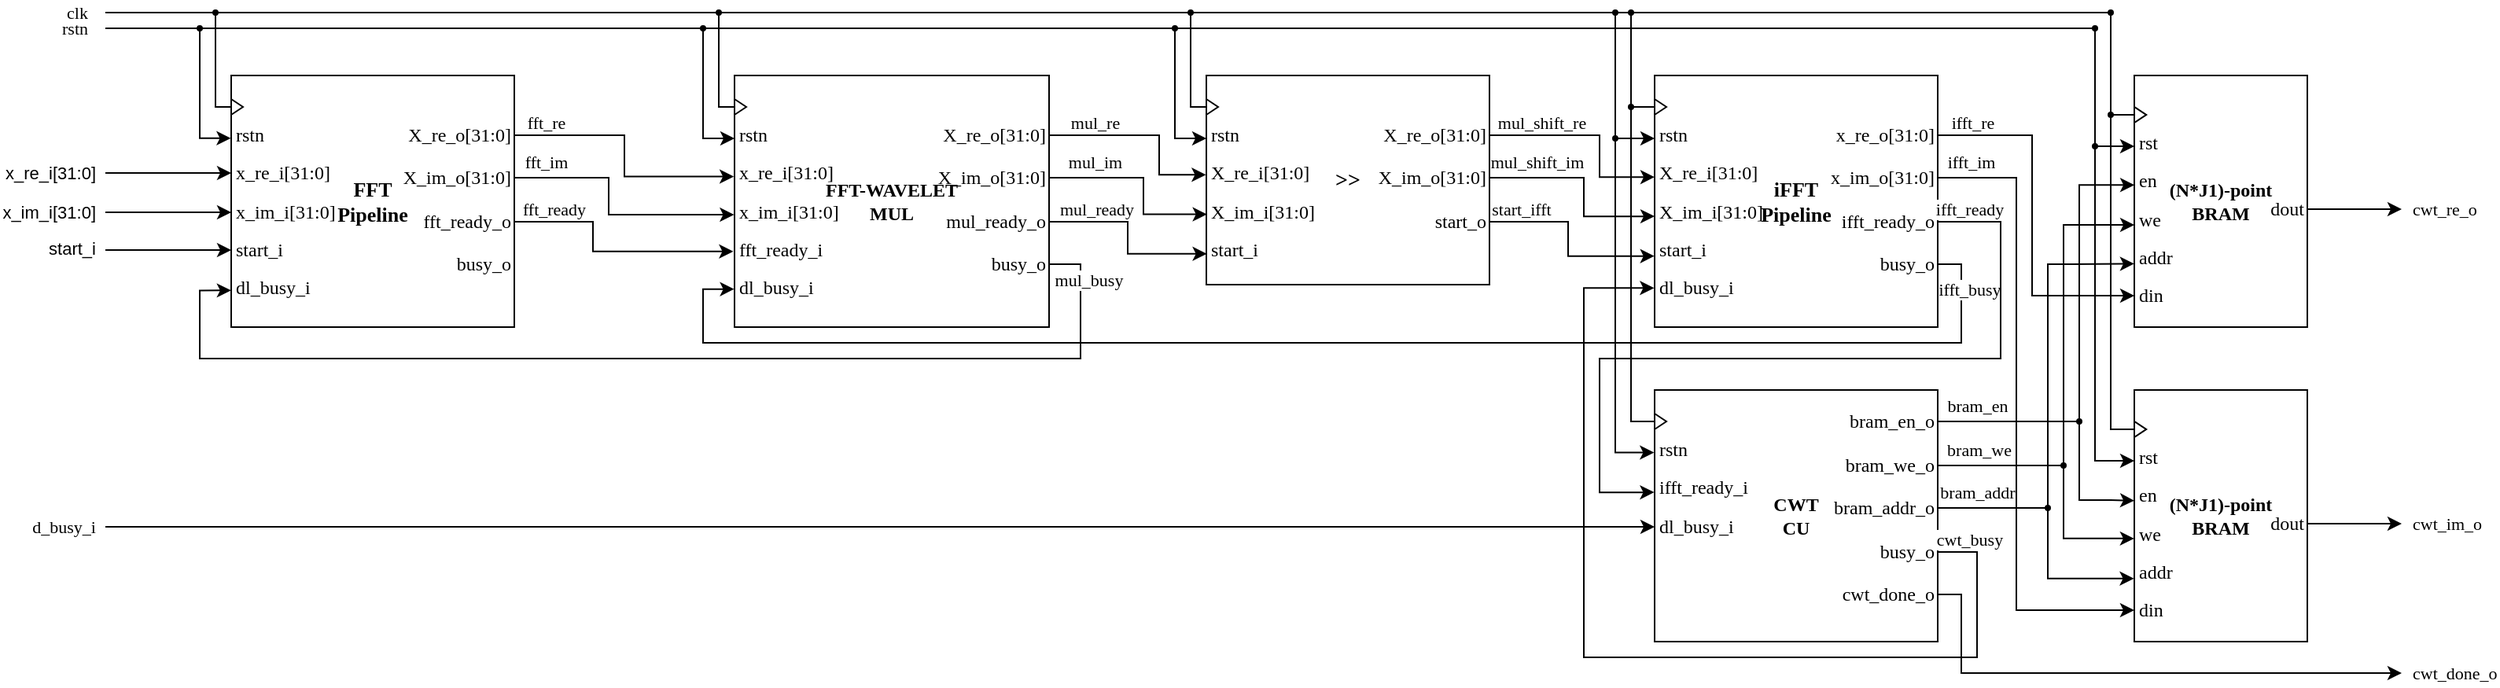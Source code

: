 <mxfile version="25.0.3">
  <diagram name="Page-1" id="Zor0CRvqTPRLobIag8Ww">
    <mxGraphModel dx="2284" dy="766" grid="1" gridSize="5" guides="1" tooltips="1" connect="1" arrows="1" fold="1" page="1" pageScale="1" pageWidth="850" pageHeight="1100" math="0" shadow="0">
      <root>
        <mxCell id="0" />
        <mxCell id="1" parent="0" />
        <mxCell id="oGKbib3P3BIxLK8cS7Yo-72" value="&lt;b&gt;(N*J1)-point&lt;br&gt;BRAM&lt;/b&gt;" style="rounded=0;whiteSpace=wrap;html=1;fontFamily=NewsGotT;verticalAlign=middle;" vertex="1" parent="1">
          <mxGeometry x="1330" y="80" width="110" height="160" as="geometry" />
        </mxCell>
        <mxCell id="oGKbib3P3BIxLK8cS7Yo-75" value="rst" style="text;html=1;align=left;verticalAlign=middle;resizable=0;points=[];autosize=1;strokeColor=none;fillColor=none;spacing=0;fontFamily=NewsGotT;spacingLeft=3;spacingRight=-10;spacingBottom=-2;spacingTop=-2;" vertex="1" parent="1">
          <mxGeometry x="1330" y="113" width="15" height="20" as="geometry" />
        </mxCell>
        <mxCell id="oGKbib3P3BIxLK8cS7Yo-1" value="&lt;font style=&quot;font-size: 13px;&quot;&gt;&lt;b&gt;FFT &lt;br&gt;Pipeline&lt;/b&gt;&lt;/font&gt;" style="rounded=0;whiteSpace=wrap;html=1;fontFamily=NewsGotT;" vertex="1" parent="1">
          <mxGeometry x="120" y="80" width="180" height="160" as="geometry" />
        </mxCell>
        <mxCell id="oGKbib3P3BIxLK8cS7Yo-2" value="rstn" style="text;html=1;align=left;verticalAlign=middle;resizable=0;points=[];autosize=1;strokeColor=none;fillColor=none;spacing=0;fontFamily=NewsGotT;spacingLeft=3;spacingRight=-10;spacingBottom=-2;spacingTop=-2;" vertex="1" parent="1">
          <mxGeometry x="120" y="108" width="30" height="20" as="geometry" />
        </mxCell>
        <mxCell id="oGKbib3P3BIxLK8cS7Yo-51" value="x_re_i[31:0]" style="edgeStyle=orthogonalEdgeStyle;rounded=0;orthogonalLoop=1;jettySize=auto;html=1;endArrow=none;endFill=0;startArrow=classic;startFill=1;align=right;" edge="1" parent="1" source="oGKbib3P3BIxLK8cS7Yo-3">
          <mxGeometry x="1" y="5" relative="1" as="geometry">
            <mxPoint x="40" y="142" as="targetPoint" />
            <mxPoint x="-5" y="-5" as="offset" />
          </mxGeometry>
        </mxCell>
        <mxCell id="oGKbib3P3BIxLK8cS7Yo-3" value="x_re_i[31:0]" style="text;html=1;align=left;verticalAlign=middle;resizable=0;points=[];autosize=1;strokeColor=none;fillColor=none;spacing=0;fontFamily=NewsGotT;spacingLeft=3;spacingRight=-10;spacingBottom=-2;spacingTop=-2;" vertex="1" parent="1">
          <mxGeometry x="120" y="132" width="60" height="20" as="geometry" />
        </mxCell>
        <mxCell id="oGKbib3P3BIxLK8cS7Yo-52" value="&lt;div align=&quot;right&quot;&gt;x_im_i[31:0]&lt;/div&gt;" style="edgeStyle=orthogonalEdgeStyle;rounded=0;orthogonalLoop=1;jettySize=auto;html=1;strokeColor=default;align=right;verticalAlign=middle;fontFamily=Helvetica;fontSize=11;fontColor=default;labelBackgroundColor=default;startArrow=classic;startFill=1;endArrow=none;endFill=0;" edge="1" parent="1" source="oGKbib3P3BIxLK8cS7Yo-4">
          <mxGeometry x="1" y="5" relative="1" as="geometry">
            <mxPoint x="40" y="167" as="targetPoint" />
            <mxPoint x="-5" y="-5" as="offset" />
          </mxGeometry>
        </mxCell>
        <mxCell id="oGKbib3P3BIxLK8cS7Yo-4" value="x_im_i[31:0]" style="text;html=1;align=left;verticalAlign=middle;resizable=0;points=[];autosize=1;strokeColor=none;fillColor=none;spacing=0;fontFamily=NewsGotT;spacingLeft=3;spacingRight=-10;spacingBottom=-2;spacingTop=-2;" vertex="1" parent="1">
          <mxGeometry x="120" y="157" width="60" height="20" as="geometry" />
        </mxCell>
        <mxCell id="oGKbib3P3BIxLK8cS7Yo-53" value="start_i" style="edgeStyle=orthogonalEdgeStyle;rounded=0;orthogonalLoop=1;jettySize=auto;html=1;strokeColor=default;align=right;verticalAlign=middle;fontFamily=Helvetica;fontSize=11;fontColor=default;labelBackgroundColor=default;startArrow=classic;startFill=1;endArrow=none;endFill=0;" edge="1" parent="1" source="oGKbib3P3BIxLK8cS7Yo-5">
          <mxGeometry x="1" y="-5" relative="1" as="geometry">
            <mxPoint x="40" y="191" as="targetPoint" />
            <mxPoint x="-5" y="4" as="offset" />
          </mxGeometry>
        </mxCell>
        <mxCell id="oGKbib3P3BIxLK8cS7Yo-5" value="start_i" style="text;html=1;align=left;verticalAlign=middle;resizable=0;points=[];autosize=1;strokeColor=none;fillColor=none;fontFamily=NewsGotT;fontSize=12;fontColor=default;spacing=0;spacingLeft=3;spacingRight=-10;spacingBottom=-2;spacingTop=-2;" vertex="1" parent="1">
          <mxGeometry x="120" y="181" width="40" height="20" as="geometry" />
        </mxCell>
        <mxCell id="oGKbib3P3BIxLK8cS7Yo-6" value="dl_busy_i" style="text;html=1;align=left;verticalAlign=middle;resizable=0;points=[];autosize=1;strokeColor=none;fillColor=none;fontFamily=NewsGotT;fontSize=12;fontColor=default;spacing=0;spacingLeft=3;spacingRight=-10;spacingBottom=-2;spacingTop=-2;" vertex="1" parent="1">
          <mxGeometry x="120" y="205" width="50" height="20" as="geometry" />
        </mxCell>
        <mxCell id="oGKbib3P3BIxLK8cS7Yo-7" value="" style="triangle;whiteSpace=wrap;html=1;fontFamily=NewsGotT;movable=1;resizable=1;rotatable=1;deletable=1;editable=1;locked=0;connectable=1;container=0;points=[[0,0.5,0,0,0]];" vertex="1" parent="1">
          <mxGeometry x="120" y="95" width="7.5" height="10" as="geometry" />
        </mxCell>
        <mxCell id="oGKbib3P3BIxLK8cS7Yo-8" value="X_re_o[31:0]" style="text;html=1;align=right;verticalAlign=middle;resizable=0;points=[];autosize=1;strokeColor=none;fillColor=none;fontFamily=NewsGotT;fontSize=12;fontColor=default;spacing=0;spacingRight=3;spacingLeft=-9;spacingBottom=-2;spacingTop=-2;" vertex="1" parent="1">
          <mxGeometry x="230" y="108" width="70" height="20" as="geometry" />
        </mxCell>
        <mxCell id="oGKbib3P3BIxLK8cS7Yo-9" value="X_im_o[31:0]" style="text;html=1;align=right;verticalAlign=middle;resizable=0;points=[];autosize=1;strokeColor=none;fillColor=none;fontFamily=NewsGotT;fontSize=12;fontColor=default;spacing=0;spacingRight=3;spacingLeft=-9;spacingBottom=-2;spacingTop=-2;" vertex="1" parent="1">
          <mxGeometry x="230" y="135" width="70" height="20" as="geometry" />
        </mxCell>
        <mxCell id="oGKbib3P3BIxLK8cS7Yo-10" value="fft_ready_o" style="text;html=1;align=right;verticalAlign=middle;resizable=0;points=[];autosize=1;strokeColor=none;fillColor=none;fontFamily=NewsGotT;fontSize=12;fontColor=default;spacing=0;spacingRight=3;spacingLeft=-9;spacingBottom=-2;spacingTop=-2;" vertex="1" parent="1">
          <mxGeometry x="240" y="163" width="60" height="20" as="geometry" />
        </mxCell>
        <mxCell id="oGKbib3P3BIxLK8cS7Yo-11" value="busy_o" style="text;html=1;align=right;verticalAlign=middle;resizable=0;points=[];autosize=1;strokeColor=none;fillColor=none;fontFamily=NewsGotT;fontSize=12;fontColor=default;spacing=0;spacingRight=3;spacingLeft=-9;spacingBottom=-2;spacingTop=-2;" vertex="1" parent="1">
          <mxGeometry x="260" y="190" width="40" height="20" as="geometry" />
        </mxCell>
        <mxCell id="oGKbib3P3BIxLK8cS7Yo-12" value="&lt;font style=&quot;font-size: 13px;&quot;&gt;&lt;b&gt;iFFT &lt;br&gt;Pipeline&lt;/b&gt;&lt;/font&gt;" style="rounded=0;whiteSpace=wrap;html=1;fontFamily=NewsGotT;" vertex="1" parent="1">
          <mxGeometry x="1025" y="80" width="180" height="160" as="geometry" />
        </mxCell>
        <mxCell id="oGKbib3P3BIxLK8cS7Yo-13" value="rstn" style="text;html=1;align=left;verticalAlign=middle;resizable=0;points=[];autosize=1;strokeColor=none;fillColor=none;spacing=0;fontFamily=NewsGotT;spacingLeft=3;spacingRight=-10;spacingBottom=-2;spacingTop=-2;" vertex="1" parent="1">
          <mxGeometry x="1025" y="108" width="30" height="20" as="geometry" />
        </mxCell>
        <mxCell id="oGKbib3P3BIxLK8cS7Yo-14" value="X_re_i[31:0]" style="text;html=1;align=left;verticalAlign=middle;resizable=0;points=[];autosize=1;strokeColor=none;fillColor=none;spacing=0;fontFamily=NewsGotT;spacingLeft=3;spacingRight=-10;spacingBottom=-2;spacingTop=-2;" vertex="1" parent="1">
          <mxGeometry x="1025" y="132" width="60" height="20" as="geometry" />
        </mxCell>
        <mxCell id="oGKbib3P3BIxLK8cS7Yo-15" value="X_im_i[31:0]" style="text;html=1;align=left;verticalAlign=middle;resizable=0;points=[];autosize=1;strokeColor=none;fillColor=none;spacing=0;fontFamily=NewsGotT;spacingLeft=3;spacingRight=-10;spacingBottom=-2;spacingTop=-2;" vertex="1" parent="1">
          <mxGeometry x="1025" y="157" width="70" height="20" as="geometry" />
        </mxCell>
        <mxCell id="oGKbib3P3BIxLK8cS7Yo-16" value="start_i" style="text;html=1;align=left;verticalAlign=middle;resizable=0;points=[];autosize=1;strokeColor=none;fillColor=none;fontFamily=NewsGotT;fontSize=12;fontColor=default;spacing=0;spacingLeft=3;spacingRight=-10;spacingBottom=-2;spacingTop=-2;" vertex="1" parent="1">
          <mxGeometry x="1025" y="181" width="40" height="20" as="geometry" />
        </mxCell>
        <mxCell id="oGKbib3P3BIxLK8cS7Yo-17" value="dl_busy_i" style="text;html=1;align=left;verticalAlign=middle;resizable=0;points=[];autosize=1;strokeColor=none;fillColor=none;fontFamily=NewsGotT;fontSize=12;fontColor=default;spacing=0;spacingLeft=3;spacingRight=-10;spacingBottom=-2;spacingTop=-2;" vertex="1" parent="1">
          <mxGeometry x="1025" y="205" width="50" height="20" as="geometry" />
        </mxCell>
        <mxCell id="oGKbib3P3BIxLK8cS7Yo-18" value="" style="triangle;whiteSpace=wrap;html=1;fontFamily=NewsGotT;movable=1;resizable=1;rotatable=1;deletable=1;editable=1;locked=0;connectable=1;container=0;points=[];" vertex="1" parent="1">
          <mxGeometry x="1025" y="95" width="7.5" height="10" as="geometry" />
        </mxCell>
        <mxCell id="oGKbib3P3BIxLK8cS7Yo-19" value="x_re_o[31:0]" style="text;html=1;align=right;verticalAlign=middle;resizable=0;points=[];autosize=1;strokeColor=none;fillColor=none;fontFamily=NewsGotT;fontSize=12;fontColor=default;spacing=0;spacingRight=3;spacingLeft=-9;spacingBottom=-2;spacingTop=-2;" vertex="1" parent="1">
          <mxGeometry x="1135" y="108" width="70" height="20" as="geometry" />
        </mxCell>
        <mxCell id="oGKbib3P3BIxLK8cS7Yo-20" value="x_im_o[31:0]" style="text;html=1;align=right;verticalAlign=middle;resizable=0;points=[];autosize=1;strokeColor=none;fillColor=none;fontFamily=NewsGotT;fontSize=12;fontColor=default;spacing=0;spacingRight=3;spacingLeft=-9;spacingBottom=-2;spacingTop=-2;" vertex="1" parent="1">
          <mxGeometry x="1135" y="135" width="70" height="20" as="geometry" />
        </mxCell>
        <mxCell id="oGKbib3P3BIxLK8cS7Yo-21" value="ifft_ready_o" style="text;html=1;align=right;verticalAlign=middle;resizable=0;points=[];autosize=1;strokeColor=none;fillColor=none;fontFamily=NewsGotT;fontSize=12;fontColor=default;spacing=0;spacingRight=3;spacingLeft=-9;spacingBottom=-2;spacingTop=-2;" vertex="1" parent="1">
          <mxGeometry x="1145" y="163" width="60" height="20" as="geometry" />
        </mxCell>
        <mxCell id="oGKbib3P3BIxLK8cS7Yo-22" value="busy_o" style="text;html=1;align=right;verticalAlign=middle;resizable=0;points=[];autosize=1;strokeColor=none;fillColor=none;fontFamily=NewsGotT;fontSize=12;fontColor=default;spacing=0;spacingRight=3;spacingLeft=-9;spacingBottom=-2;spacingTop=-2;" vertex="1" parent="1">
          <mxGeometry x="1165" y="190" width="40" height="20" as="geometry" />
        </mxCell>
        <mxCell id="oGKbib3P3BIxLK8cS7Yo-23" value="&lt;div&gt;&lt;b&gt;FFT-WAVELET&lt;br&gt;&lt;/b&gt;&lt;/div&gt;&lt;div&gt;&lt;b&gt;MUL&lt;/b&gt;&lt;/div&gt;" style="rounded=0;whiteSpace=wrap;html=1;fontFamily=NewsGotT;" vertex="1" parent="1">
          <mxGeometry x="440" y="80" width="200" height="160" as="geometry" />
        </mxCell>
        <mxCell id="oGKbib3P3BIxLK8cS7Yo-24" value="rstn" style="text;html=1;align=left;verticalAlign=middle;resizable=0;points=[];autosize=1;strokeColor=none;fillColor=none;spacing=0;fontFamily=NewsGotT;spacingLeft=3;spacingRight=-10;spacingBottom=-2;spacingTop=-2;" vertex="1" parent="1">
          <mxGeometry x="440" y="108" width="30" height="20" as="geometry" />
        </mxCell>
        <mxCell id="oGKbib3P3BIxLK8cS7Yo-25" value="x_re_i[31:0]" style="text;html=1;align=left;verticalAlign=middle;resizable=0;points=[];autosize=1;strokeColor=none;fillColor=none;spacing=0;fontFamily=NewsGotT;spacingLeft=3;spacingRight=-10;spacingBottom=-2;spacingTop=-2;" vertex="1" parent="1">
          <mxGeometry x="440" y="132" width="60" height="20" as="geometry" />
        </mxCell>
        <mxCell id="oGKbib3P3BIxLK8cS7Yo-26" value="x_im_i[31:0]" style="text;html=1;align=left;verticalAlign=middle;resizable=0;points=[];autosize=1;strokeColor=none;fillColor=none;spacing=0;fontFamily=NewsGotT;spacingLeft=3;spacingRight=-10;spacingBottom=-2;spacingTop=-2;" vertex="1" parent="1">
          <mxGeometry x="440" y="157" width="60" height="20" as="geometry" />
        </mxCell>
        <mxCell id="oGKbib3P3BIxLK8cS7Yo-27" value="fft_ready_i" style="text;html=1;align=left;verticalAlign=middle;resizable=0;points=[];autosize=1;strokeColor=none;fillColor=none;fontFamily=NewsGotT;fontSize=12;fontColor=default;spacing=0;spacingLeft=3;spacingRight=-10;spacingBottom=-2;spacingTop=-2;" vertex="1" parent="1">
          <mxGeometry x="440" y="181" width="60" height="20" as="geometry" />
        </mxCell>
        <mxCell id="oGKbib3P3BIxLK8cS7Yo-28" value="dl_busy_i" style="text;html=1;align=left;verticalAlign=middle;resizable=0;points=[];autosize=1;strokeColor=none;fillColor=none;fontFamily=NewsGotT;fontSize=12;fontColor=default;spacing=0;spacingLeft=3;spacingRight=-10;spacingBottom=-2;spacingTop=-2;" vertex="1" parent="1">
          <mxGeometry x="440" y="205" width="50" height="20" as="geometry" />
        </mxCell>
        <mxCell id="oGKbib3P3BIxLK8cS7Yo-29" value="" style="triangle;whiteSpace=wrap;html=1;fontFamily=NewsGotT;movable=1;resizable=1;rotatable=1;deletable=1;editable=1;locked=0;connectable=1;container=0;points=[[0,0.5,0,0,0]];" vertex="1" parent="1">
          <mxGeometry x="440" y="95" width="7.5" height="10" as="geometry" />
        </mxCell>
        <mxCell id="oGKbib3P3BIxLK8cS7Yo-30" value="X_re_o[31:0]" style="text;html=1;align=right;verticalAlign=middle;resizable=0;points=[];autosize=1;strokeColor=none;fillColor=none;fontFamily=NewsGotT;fontSize=12;fontColor=default;spacing=0;spacingRight=3;spacingLeft=-9;spacingBottom=-2;spacingTop=-2;" vertex="1" parent="1">
          <mxGeometry x="570" y="108" width="70" height="20" as="geometry" />
        </mxCell>
        <mxCell id="oGKbib3P3BIxLK8cS7Yo-31" value="X_im_o[31:0]" style="text;html=1;align=right;verticalAlign=middle;resizable=0;points=[];autosize=1;strokeColor=none;fillColor=none;fontFamily=NewsGotT;fontSize=12;fontColor=default;spacing=0;spacingRight=3;spacingLeft=-9;spacingBottom=-2;spacingTop=-2;" vertex="1" parent="1">
          <mxGeometry x="570" y="135" width="70" height="20" as="geometry" />
        </mxCell>
        <mxCell id="oGKbib3P3BIxLK8cS7Yo-32" value="mul_ready_o" style="text;html=1;align=right;verticalAlign=middle;resizable=0;points=[];autosize=1;strokeColor=none;fillColor=none;fontFamily=NewsGotT;fontSize=12;fontColor=default;spacing=0;spacingRight=3;spacingLeft=-9;spacingBottom=-2;spacingTop=-2;" vertex="1" parent="1">
          <mxGeometry x="575" y="163" width="65" height="20" as="geometry" />
        </mxCell>
        <mxCell id="oGKbib3P3BIxLK8cS7Yo-33" value="busy_o" style="text;html=1;align=right;verticalAlign=middle;resizable=0;points=[];autosize=1;strokeColor=none;fillColor=none;fontFamily=NewsGotT;fontSize=12;fontColor=default;spacing=0;spacingRight=3;spacingLeft=-9;spacingBottom=-2;spacingTop=-2;" vertex="1" parent="1">
          <mxGeometry x="600" y="190" width="40" height="20" as="geometry" />
        </mxCell>
        <mxCell id="oGKbib3P3BIxLK8cS7Yo-35" value="&lt;font style=&quot;font-size: 14px;&quot;&gt;&lt;b&gt;&lt;span&gt;&lt;font&gt;&amp;gt;&amp;gt;&lt;/font&gt;&lt;/span&gt;&lt;/b&gt;&lt;/font&gt;" style="rounded=0;whiteSpace=wrap;html=1;fontFamily=NewsGotT;fontStyle=1" vertex="1" parent="1">
          <mxGeometry x="740" y="80" width="180" height="133" as="geometry" />
        </mxCell>
        <mxCell id="oGKbib3P3BIxLK8cS7Yo-36" value="rstn" style="text;html=1;align=left;verticalAlign=middle;resizable=0;points=[];autosize=1;strokeColor=none;fillColor=none;spacing=0;fontFamily=NewsGotT;spacingLeft=3;spacingRight=-10;spacingBottom=-2;spacingTop=-2;" vertex="1" parent="1">
          <mxGeometry x="740" y="108" width="30" height="20" as="geometry" />
        </mxCell>
        <mxCell id="oGKbib3P3BIxLK8cS7Yo-37" value="X_re_i[31:0]" style="text;html=1;align=left;verticalAlign=middle;resizable=0;points=[];autosize=1;strokeColor=none;fillColor=none;spacing=0;fontFamily=NewsGotT;spacingLeft=3;spacingRight=-10;spacingBottom=-2;spacingTop=-2;" vertex="1" parent="1">
          <mxGeometry x="740" y="132" width="60" height="20" as="geometry" />
        </mxCell>
        <mxCell id="oGKbib3P3BIxLK8cS7Yo-38" value="X_im_i[31:0]" style="text;html=1;align=left;verticalAlign=middle;resizable=0;points=[];autosize=1;strokeColor=none;fillColor=none;spacing=0;fontFamily=NewsGotT;spacingLeft=3;spacingRight=-10;spacingBottom=-2;spacingTop=-2;" vertex="1" parent="1">
          <mxGeometry x="740" y="157" width="65" height="20" as="geometry" />
        </mxCell>
        <mxCell id="oGKbib3P3BIxLK8cS7Yo-39" value="start_i" style="text;html=1;align=left;verticalAlign=middle;resizable=0;points=[];autosize=1;strokeColor=none;fillColor=none;fontFamily=NewsGotT;fontSize=12;fontColor=default;spacing=0;spacingLeft=3;spacingRight=-10;spacingBottom=-2;spacingTop=-2;" vertex="1" parent="1">
          <mxGeometry x="740" y="181" width="40" height="20" as="geometry" />
        </mxCell>
        <mxCell id="oGKbib3P3BIxLK8cS7Yo-41" value="" style="triangle;whiteSpace=wrap;html=1;fontFamily=NewsGotT;movable=1;resizable=1;rotatable=1;deletable=1;editable=1;locked=0;connectable=1;container=0;points=[];" vertex="1" parent="1">
          <mxGeometry x="740" y="95" width="7.5" height="10" as="geometry" />
        </mxCell>
        <mxCell id="oGKbib3P3BIxLK8cS7Yo-42" value="X_re_o[31:0]" style="text;html=1;align=right;verticalAlign=middle;resizable=0;points=[];autosize=1;strokeColor=none;fillColor=none;fontFamily=NewsGotT;fontSize=12;fontColor=default;spacing=0;spacingRight=3;spacingLeft=-9;spacingBottom=-2;spacingTop=-2;" vertex="1" parent="1">
          <mxGeometry x="850" y="108" width="70" height="20" as="geometry" />
        </mxCell>
        <mxCell id="oGKbib3P3BIxLK8cS7Yo-43" value="X_im_o[31:0]" style="text;html=1;align=right;verticalAlign=middle;resizable=0;points=[];autosize=1;strokeColor=none;fillColor=none;fontFamily=NewsGotT;fontSize=12;fontColor=default;spacing=0;spacingRight=3;spacingLeft=-9;spacingBottom=-2;spacingTop=-2;" vertex="1" parent="1">
          <mxGeometry x="850" y="135" width="70" height="20" as="geometry" />
        </mxCell>
        <mxCell id="oGKbib3P3BIxLK8cS7Yo-44" value="start_o" style="text;html=1;align=right;verticalAlign=middle;resizable=0;points=[];autosize=1;strokeColor=none;fillColor=none;fontFamily=NewsGotT;fontSize=12;fontColor=default;spacing=0;spacingRight=3;spacingLeft=-9;spacingBottom=-2;spacingTop=-2;" vertex="1" parent="1">
          <mxGeometry x="880" y="163" width="40" height="20" as="geometry" />
        </mxCell>
        <mxCell id="oGKbib3P3BIxLK8cS7Yo-46" value="clk" style="endArrow=none;html=1;rounded=0;align=right;fontFamily=NewsGotT;" edge="1" parent="1">
          <mxGeometry x="-1" y="-10" width="50" height="50" relative="1" as="geometry">
            <mxPoint x="40" y="40" as="sourcePoint" />
            <mxPoint x="1315" y="40" as="targetPoint" />
            <mxPoint x="-10" y="-10" as="offset" />
          </mxGeometry>
        </mxCell>
        <mxCell id="oGKbib3P3BIxLK8cS7Yo-47" value="rstn" style="endArrow=none;html=1;rounded=0;align=right;labelBackgroundColor=none;fontFamily=NewsGotT;" edge="1" parent="1">
          <mxGeometry x="-1" y="-10" width="50" height="50" relative="1" as="geometry">
            <mxPoint x="40" y="50" as="sourcePoint" />
            <mxPoint x="1305" y="50" as="targetPoint" />
            <mxPoint x="-10" y="-10" as="offset" />
          </mxGeometry>
        </mxCell>
        <mxCell id="oGKbib3P3BIxLK8cS7Yo-49" value="" style="endArrow=classic;html=1;rounded=0;entryX=-0.01;entryY=0.596;entryDx=0;entryDy=0;entryPerimeter=0;edgeStyle=orthogonalEdgeStyle;startArrow=oval;startFill=1;startSize=3;" edge="1" parent="1" target="oGKbib3P3BIxLK8cS7Yo-2">
          <mxGeometry width="50" height="50" relative="1" as="geometry">
            <mxPoint x="100" y="50" as="sourcePoint" />
            <mxPoint x="500" y="280" as="targetPoint" />
            <Array as="points">
              <mxPoint x="100" y="50" />
              <mxPoint x="100" y="120" />
            </Array>
          </mxGeometry>
        </mxCell>
        <mxCell id="oGKbib3P3BIxLK8cS7Yo-50" value="" style="endArrow=oval;html=1;rounded=0;edgeStyle=orthogonalEdgeStyle;exitX=0;exitY=0.5;exitDx=0;exitDy=0;exitPerimeter=0;endFill=1;endSize=3;" edge="1" parent="1" source="oGKbib3P3BIxLK8cS7Yo-7">
          <mxGeometry width="50" height="50" relative="1" as="geometry">
            <mxPoint x="115" y="90" as="sourcePoint" />
            <mxPoint x="110" y="40" as="targetPoint" />
          </mxGeometry>
        </mxCell>
        <mxCell id="oGKbib3P3BIxLK8cS7Yo-55" value="mul_busy" style="edgeStyle=orthogonalEdgeStyle;rounded=0;orthogonalLoop=1;jettySize=auto;html=1;entryX=-0.002;entryY=0.584;entryDx=0;entryDy=0;entryPerimeter=0;fontFamily=NewsGotT;" edge="1" parent="1" source="oGKbib3P3BIxLK8cS7Yo-33" target="oGKbib3P3BIxLK8cS7Yo-6">
          <mxGeometry x="-0.915" y="5" relative="1" as="geometry">
            <Array as="points">
              <mxPoint x="660" y="200" />
              <mxPoint x="660" y="260" />
              <mxPoint x="100" y="260" />
              <mxPoint x="100" y="217" />
            </Array>
            <mxPoint as="offset" />
          </mxGeometry>
        </mxCell>
        <mxCell id="oGKbib3P3BIxLK8cS7Yo-56" value="fft_re" style="edgeStyle=orthogonalEdgeStyle;rounded=0;orthogonalLoop=1;jettySize=auto;html=1;entryX=-0.007;entryY=0.614;entryDx=0;entryDy=0;entryPerimeter=0;fontFamily=NewsGotT;" edge="1" parent="1" source="oGKbib3P3BIxLK8cS7Yo-8" target="oGKbib3P3BIxLK8cS7Yo-25">
          <mxGeometry x="-0.759" y="8" relative="1" as="geometry">
            <mxPoint as="offset" />
          </mxGeometry>
        </mxCell>
        <mxCell id="oGKbib3P3BIxLK8cS7Yo-57" value="fft_im" style="edgeStyle=orthogonalEdgeStyle;rounded=0;orthogonalLoop=1;jettySize=auto;html=1;entryX=-0.005;entryY=0.576;entryDx=0;entryDy=0;entryPerimeter=0;fontFamily=NewsGotT;" edge="1" parent="1" source="oGKbib3P3BIxLK8cS7Yo-9" target="oGKbib3P3BIxLK8cS7Yo-26">
          <mxGeometry x="-0.755" y="10" relative="1" as="geometry">
            <Array as="points">
              <mxPoint x="360" y="145" />
              <mxPoint x="360" y="169" />
            </Array>
            <mxPoint as="offset" />
          </mxGeometry>
        </mxCell>
        <mxCell id="oGKbib3P3BIxLK8cS7Yo-58" value="fft_ready" style="edgeStyle=orthogonalEdgeStyle;rounded=0;orthogonalLoop=1;jettySize=auto;html=1;entryX=-0.013;entryY=0.544;entryDx=0;entryDy=0;entryPerimeter=0;fontFamily=NewsGotT;" edge="1" parent="1" source="oGKbib3P3BIxLK8cS7Yo-10" target="oGKbib3P3BIxLK8cS7Yo-27">
          <mxGeometry x="-0.684" y="8" relative="1" as="geometry">
            <Array as="points">
              <mxPoint x="350" y="173" />
              <mxPoint x="350" y="192" />
            </Array>
            <mxPoint as="offset" />
          </mxGeometry>
        </mxCell>
        <mxCell id="oGKbib3P3BIxLK8cS7Yo-60" value="" style="endArrow=classic;html=1;rounded=0;entryX=-0.01;entryY=0.596;entryDx=0;entryDy=0;entryPerimeter=0;edgeStyle=orthogonalEdgeStyle;startArrow=oval;startFill=1;startSize=3;" edge="1" parent="1">
          <mxGeometry width="50" height="50" relative="1" as="geometry">
            <mxPoint x="420" y="50" as="sourcePoint" />
            <mxPoint x="440" y="120" as="targetPoint" />
            <Array as="points">
              <mxPoint x="420" y="50" />
              <mxPoint x="420" y="120" />
            </Array>
          </mxGeometry>
        </mxCell>
        <mxCell id="oGKbib3P3BIxLK8cS7Yo-61" value="" style="endArrow=oval;html=1;rounded=0;edgeStyle=orthogonalEdgeStyle;endFill=1;endSize=3;exitX=0;exitY=0.5;exitDx=0;exitDy=0;exitPerimeter=0;" edge="1" parent="1" source="oGKbib3P3BIxLK8cS7Yo-29">
          <mxGeometry width="50" height="50" relative="1" as="geometry">
            <mxPoint x="435" y="100" as="sourcePoint" />
            <mxPoint x="430" y="40" as="targetPoint" />
          </mxGeometry>
        </mxCell>
        <mxCell id="oGKbib3P3BIxLK8cS7Yo-62" value="mul_ready" style="edgeStyle=orthogonalEdgeStyle;rounded=0;orthogonalLoop=1;jettySize=auto;html=1;entryX=0.007;entryY=0.621;entryDx=0;entryDy=0;entryPerimeter=0;fontFamily=NewsGotT;labelBackgroundColor=none;" edge="1" parent="1" source="oGKbib3P3BIxLK8cS7Yo-32" target="oGKbib3P3BIxLK8cS7Yo-39">
          <mxGeometry x="-0.503" y="8" relative="1" as="geometry">
            <Array as="points">
              <mxPoint x="690" y="173" />
              <mxPoint x="690" y="193" />
            </Array>
            <mxPoint as="offset" />
          </mxGeometry>
        </mxCell>
        <mxCell id="oGKbib3P3BIxLK8cS7Yo-63" value="mul_im" style="edgeStyle=orthogonalEdgeStyle;rounded=0;orthogonalLoop=1;jettySize=auto;html=1;entryX=0.005;entryY=0.564;entryDx=0;entryDy=0;entryPerimeter=0;fontFamily=NewsGotT;" edge="1" parent="1" source="oGKbib3P3BIxLK8cS7Yo-31" target="oGKbib3P3BIxLK8cS7Yo-38">
          <mxGeometry x="-0.54" y="10" relative="1" as="geometry">
            <Array as="points">
              <mxPoint x="700" y="145" />
              <mxPoint x="700" y="168" />
            </Array>
            <mxPoint as="offset" />
          </mxGeometry>
        </mxCell>
        <mxCell id="oGKbib3P3BIxLK8cS7Yo-64" value="mul_re" style="edgeStyle=orthogonalEdgeStyle;rounded=0;orthogonalLoop=1;jettySize=auto;html=1;entryX=-0.005;entryY=0.557;entryDx=0;entryDy=0;entryPerimeter=0;fontFamily=NewsGotT;" edge="1" parent="1" source="oGKbib3P3BIxLK8cS7Yo-30" target="oGKbib3P3BIxLK8cS7Yo-37">
          <mxGeometry x="-0.545" y="8" relative="1" as="geometry">
            <Array as="points">
              <mxPoint x="710" y="118" />
              <mxPoint x="710" y="143" />
            </Array>
            <mxPoint as="offset" />
          </mxGeometry>
        </mxCell>
        <mxCell id="oGKbib3P3BIxLK8cS7Yo-65" value="" style="endArrow=classic;html=1;rounded=0;entryX=-0.01;entryY=0.596;entryDx=0;entryDy=0;entryPerimeter=0;edgeStyle=orthogonalEdgeStyle;startArrow=oval;startFill=1;startSize=3;" edge="1" parent="1">
          <mxGeometry width="50" height="50" relative="1" as="geometry">
            <mxPoint x="720" y="50" as="sourcePoint" />
            <mxPoint x="740" y="120" as="targetPoint" />
            <Array as="points">
              <mxPoint x="720" y="50" />
              <mxPoint x="720" y="120" />
            </Array>
          </mxGeometry>
        </mxCell>
        <mxCell id="oGKbib3P3BIxLK8cS7Yo-66" value="" style="endArrow=oval;html=1;rounded=0;edgeStyle=orthogonalEdgeStyle;endFill=1;endSize=3;exitX=0;exitY=0.5;exitDx=0;exitDy=0;exitPerimeter=0;" edge="1" parent="1">
          <mxGeometry width="50" height="50" relative="1" as="geometry">
            <mxPoint x="740" y="100" as="sourcePoint" />
            <mxPoint x="730" y="40" as="targetPoint" />
            <Array as="points">
              <mxPoint x="730" y="100" />
            </Array>
          </mxGeometry>
        </mxCell>
        <mxCell id="oGKbib3P3BIxLK8cS7Yo-67" value="mul_shift_re" style="edgeStyle=orthogonalEdgeStyle;rounded=0;orthogonalLoop=1;jettySize=auto;html=1;entryX=0;entryY=0.629;entryDx=0;entryDy=0;entryPerimeter=0;fontFamily=NewsGotT;" edge="1" parent="1" source="oGKbib3P3BIxLK8cS7Yo-42" target="oGKbib3P3BIxLK8cS7Yo-14">
          <mxGeometry x="-0.506" y="8" relative="1" as="geometry">
            <Array as="points">
              <mxPoint x="990" y="118" />
              <mxPoint x="990" y="145" />
            </Array>
            <mxPoint as="offset" />
          </mxGeometry>
        </mxCell>
        <mxCell id="oGKbib3P3BIxLK8cS7Yo-68" value="mul_shift_im" style="edgeStyle=orthogonalEdgeStyle;rounded=0;orthogonalLoop=1;jettySize=auto;html=1;entryX=0;entryY=0.628;entryDx=0;entryDy=0;entryPerimeter=0;fontFamily=NewsGotT;" edge="1" parent="1" source="oGKbib3P3BIxLK8cS7Yo-43" target="oGKbib3P3BIxLK8cS7Yo-15">
          <mxGeometry x="-0.537" y="10" relative="1" as="geometry">
            <Array as="points">
              <mxPoint x="980" y="145" />
              <mxPoint x="980" y="170" />
            </Array>
            <mxPoint as="offset" />
          </mxGeometry>
        </mxCell>
        <mxCell id="oGKbib3P3BIxLK8cS7Yo-69" value="" style="endArrow=oval;html=1;rounded=0;edgeStyle=orthogonalEdgeStyle;endFill=1;endSize=3;exitX=0;exitY=0.5;exitDx=0;exitDy=0;exitPerimeter=0;" edge="1" parent="1">
          <mxGeometry width="50" height="50" relative="1" as="geometry">
            <mxPoint x="1025" y="100" as="sourcePoint" />
            <mxPoint x="1010" y="40" as="targetPoint" />
            <Array as="points">
              <mxPoint x="1010" y="100" />
              <mxPoint x="1010" y="40" />
            </Array>
          </mxGeometry>
        </mxCell>
        <mxCell id="oGKbib3P3BIxLK8cS7Yo-70" value="" style="endArrow=classic;html=1;rounded=0;entryX=-0.01;entryY=0.596;entryDx=0;entryDy=0;entryPerimeter=0;edgeStyle=orthogonalEdgeStyle;startArrow=oval;startFill=1;startSize=3;" edge="1" parent="1">
          <mxGeometry width="50" height="50" relative="1" as="geometry">
            <mxPoint x="1000" y="40" as="sourcePoint" />
            <mxPoint x="1025" y="120" as="targetPoint" />
            <Array as="points">
              <mxPoint x="1000" y="50" />
              <mxPoint x="1000" y="120" />
            </Array>
          </mxGeometry>
        </mxCell>
        <mxCell id="oGKbib3P3BIxLK8cS7Yo-71" value="start_ifft" style="edgeStyle=orthogonalEdgeStyle;rounded=0;orthogonalLoop=1;jettySize=auto;html=1;entryX=-0.003;entryY=0.693;entryDx=0;entryDy=0;entryPerimeter=0;fontFamily=NewsGotT;" edge="1" parent="1" source="oGKbib3P3BIxLK8cS7Yo-44" target="oGKbib3P3BIxLK8cS7Yo-16">
          <mxGeometry x="-0.684" y="8" relative="1" as="geometry">
            <Array as="points">
              <mxPoint x="970" y="173" />
              <mxPoint x="970" y="195" />
            </Array>
            <mxPoint as="offset" />
          </mxGeometry>
        </mxCell>
        <mxCell id="oGKbib3P3BIxLK8cS7Yo-73" value="" style="triangle;whiteSpace=wrap;html=1;fontFamily=NewsGotT;movable=1;resizable=1;rotatable=1;deletable=1;editable=1;locked=0;connectable=1;container=0;points=[];" vertex="1" parent="1">
          <mxGeometry x="1330" y="100" width="7.5" height="10" as="geometry" />
        </mxCell>
        <mxCell id="oGKbib3P3BIxLK8cS7Yo-76" value="en" style="text;html=1;align=left;verticalAlign=middle;resizable=0;points=[];autosize=1;strokeColor=none;fillColor=none;spacing=0;fontFamily=NewsGotT;spacingLeft=3;spacingRight=-10;spacingBottom=-2;spacingTop=-2;" vertex="1" parent="1">
          <mxGeometry x="1330" y="137" width="15" height="20" as="geometry" />
        </mxCell>
        <mxCell id="oGKbib3P3BIxLK8cS7Yo-77" value="we" style="text;html=1;align=left;verticalAlign=middle;resizable=0;points=[];autosize=1;strokeColor=none;fillColor=none;spacing=0;fontFamily=NewsGotT;spacingLeft=3;spacingRight=-10;spacingBottom=-2;spacingTop=-2;" vertex="1" parent="1">
          <mxGeometry x="1330" y="162" width="20" height="20" as="geometry" />
        </mxCell>
        <mxCell id="oGKbib3P3BIxLK8cS7Yo-78" value="addr" style="text;html=1;align=left;verticalAlign=middle;resizable=0;points=[];autosize=1;strokeColor=none;fillColor=none;fontFamily=NewsGotT;fontSize=12;fontColor=default;spacing=0;spacingLeft=3;spacingRight=-10;spacingBottom=-2;spacingTop=-2;" vertex="1" parent="1">
          <mxGeometry x="1330" y="186" width="25" height="20" as="geometry" />
        </mxCell>
        <mxCell id="oGKbib3P3BIxLK8cS7Yo-79" value="din" style="text;html=1;align=left;verticalAlign=middle;resizable=0;points=[];autosize=1;strokeColor=none;fillColor=none;fontFamily=NewsGotT;fontSize=12;fontColor=default;spacing=0;spacingLeft=3;spacingRight=-10;spacingBottom=-2;spacingTop=-2;" vertex="1" parent="1">
          <mxGeometry x="1330" y="210" width="20" height="20" as="geometry" />
        </mxCell>
        <mxCell id="oGKbib3P3BIxLK8cS7Yo-80" value="" style="triangle;whiteSpace=wrap;html=1;fontFamily=NewsGotT;movable=1;resizable=1;rotatable=1;deletable=1;editable=1;locked=0;connectable=1;container=0;points=[];" vertex="1" parent="1">
          <mxGeometry x="1330" y="100" width="7.5" height="10" as="geometry" />
        </mxCell>
        <mxCell id="oGKbib3P3BIxLK8cS7Yo-125" value="cwt_re_o" style="edgeStyle=orthogonalEdgeStyle;rounded=0;orthogonalLoop=1;jettySize=auto;html=1;align=left;fontFamily=NewsGotT;" edge="1" parent="1" source="oGKbib3P3BIxLK8cS7Yo-81">
          <mxGeometry x="1" y="-5" relative="1" as="geometry">
            <mxPoint x="1500" y="165" as="targetPoint" />
            <mxPoint x="5" y="-5" as="offset" />
          </mxGeometry>
        </mxCell>
        <mxCell id="oGKbib3P3BIxLK8cS7Yo-81" value="dout" style="text;html=1;align=right;verticalAlign=middle;resizable=0;points=[];autosize=1;strokeColor=none;fillColor=none;fontFamily=NewsGotT;fontSize=12;fontColor=default;spacing=0;spacingRight=3;spacingLeft=-9;spacingBottom=-2;spacingTop=-2;" vertex="1" parent="1">
          <mxGeometry x="1415" y="155" width="25" height="20" as="geometry" />
        </mxCell>
        <mxCell id="oGKbib3P3BIxLK8cS7Yo-82" value="ifft_busy" style="edgeStyle=orthogonalEdgeStyle;rounded=0;orthogonalLoop=1;jettySize=auto;html=1;entryX=-0.004;entryY=0.543;entryDx=0;entryDy=0;entryPerimeter=0;fontFamily=NewsGotT;" edge="1" parent="1" source="oGKbib3P3BIxLK8cS7Yo-22" target="oGKbib3P3BIxLK8cS7Yo-28">
          <mxGeometry x="-0.934" y="5" relative="1" as="geometry">
            <Array as="points">
              <mxPoint x="1220" y="200" />
              <mxPoint x="1220" y="250" />
              <mxPoint x="420" y="250" />
              <mxPoint x="420" y="216" />
            </Array>
            <mxPoint as="offset" />
          </mxGeometry>
        </mxCell>
        <mxCell id="oGKbib3P3BIxLK8cS7Yo-83" value="&lt;b&gt;CWT&lt;br&gt;CU&lt;/b&gt;" style="rounded=0;whiteSpace=wrap;html=1;fontFamily=NewsGotT;" vertex="1" parent="1">
          <mxGeometry x="1025" y="280" width="180" height="160" as="geometry" />
        </mxCell>
        <mxCell id="oGKbib3P3BIxLK8cS7Yo-84" value="rstn" style="text;html=1;align=left;verticalAlign=middle;resizable=0;points=[];autosize=1;strokeColor=none;fillColor=none;spacing=0;fontFamily=NewsGotT;spacingLeft=3;spacingRight=-10;spacingBottom=-2;spacingTop=-2;" vertex="1" parent="1">
          <mxGeometry x="1025" y="308" width="30" height="20" as="geometry" />
        </mxCell>
        <mxCell id="oGKbib3P3BIxLK8cS7Yo-85" value="ifft_ready_i" style="text;html=1;align=left;verticalAlign=middle;resizable=0;points=[];autosize=1;strokeColor=none;fillColor=none;spacing=0;fontFamily=NewsGotT;spacingLeft=3;spacingRight=-10;spacingBottom=-2;spacingTop=-2;" vertex="1" parent="1">
          <mxGeometry x="1025" y="332" width="55" height="20" as="geometry" />
        </mxCell>
        <mxCell id="oGKbib3P3BIxLK8cS7Yo-101" value="d_busy_i" style="edgeStyle=orthogonalEdgeStyle;rounded=0;orthogonalLoop=1;jettySize=auto;html=1;fontFamily=NewsGotT;align=right;" edge="1" parent="1" target="oGKbib3P3BIxLK8cS7Yo-86">
          <mxGeometry x="-1" y="-5" relative="1" as="geometry">
            <mxPoint x="40" y="367" as="sourcePoint" />
            <Array as="points">
              <mxPoint x="40" y="367" />
            </Array>
            <mxPoint x="-5" y="-5" as="offset" />
          </mxGeometry>
        </mxCell>
        <mxCell id="oGKbib3P3BIxLK8cS7Yo-86" value="dl_busy_i" style="text;html=1;align=left;verticalAlign=middle;resizable=0;points=[];autosize=1;strokeColor=none;fillColor=none;spacing=0;fontFamily=NewsGotT;spacingLeft=3;spacingRight=-10;spacingBottom=-2;spacingTop=-2;" vertex="1" parent="1">
          <mxGeometry x="1025" y="357" width="50" height="20" as="geometry" />
        </mxCell>
        <mxCell id="oGKbib3P3BIxLK8cS7Yo-89" value="" style="triangle;whiteSpace=wrap;html=1;fontFamily=NewsGotT;movable=1;resizable=1;rotatable=1;deletable=1;editable=1;locked=0;connectable=1;container=0;points=[[0,0.5,0,0,0]];" vertex="1" parent="1">
          <mxGeometry x="1025" y="295" width="7.5" height="10" as="geometry" />
        </mxCell>
        <mxCell id="oGKbib3P3BIxLK8cS7Yo-90" value="bram_en_o" style="text;html=1;align=right;verticalAlign=middle;resizable=0;points=[];autosize=1;strokeColor=none;fillColor=none;fontFamily=NewsGotT;fontSize=12;fontColor=default;spacing=0;spacingRight=3;spacingLeft=-9;spacingBottom=-2;spacingTop=-2;" vertex="1" parent="1">
          <mxGeometry x="1145" y="290" width="60" height="20" as="geometry" />
        </mxCell>
        <mxCell id="oGKbib3P3BIxLK8cS7Yo-91" value="bram_we_o" style="text;html=1;align=right;verticalAlign=middle;resizable=0;points=[];autosize=1;strokeColor=none;fillColor=none;fontFamily=NewsGotT;fontSize=12;fontColor=default;spacing=0;spacingRight=3;spacingLeft=-9;spacingBottom=-2;spacingTop=-2;" vertex="1" parent="1">
          <mxGeometry x="1145" y="318" width="60" height="20" as="geometry" />
        </mxCell>
        <mxCell id="oGKbib3P3BIxLK8cS7Yo-92" value="bram_addr_o" style="text;html=1;align=right;verticalAlign=middle;resizable=0;points=[];autosize=1;strokeColor=none;fillColor=none;fontFamily=NewsGotT;fontSize=12;fontColor=default;spacing=0;spacingRight=3;spacingLeft=-9;spacingBottom=-2;spacingTop=-2;" vertex="1" parent="1">
          <mxGeometry x="1140" y="345" width="65" height="20" as="geometry" />
        </mxCell>
        <mxCell id="oGKbib3P3BIxLK8cS7Yo-93" value="busy_o" style="text;html=1;align=right;verticalAlign=middle;resizable=0;points=[];autosize=1;strokeColor=none;fillColor=none;fontFamily=NewsGotT;fontSize=12;fontColor=default;spacing=0;spacingRight=3;spacingLeft=-9;spacingBottom=-2;spacingTop=-2;" vertex="1" parent="1">
          <mxGeometry x="1165" y="373" width="40" height="20" as="geometry" />
        </mxCell>
        <mxCell id="oGKbib3P3BIxLK8cS7Yo-94" value="" style="endArrow=oval;html=1;rounded=0;edgeStyle=orthogonalEdgeStyle;endFill=1;endSize=3;exitX=0;exitY=0.5;exitDx=0;exitDy=0;exitPerimeter=0;" edge="1" parent="1" source="oGKbib3P3BIxLK8cS7Yo-89">
          <mxGeometry width="50" height="50" relative="1" as="geometry">
            <mxPoint x="1020" y="335" as="sourcePoint" />
            <mxPoint x="1010" y="100" as="targetPoint" />
            <Array as="points">
              <mxPoint x="1010" y="300" />
            </Array>
          </mxGeometry>
        </mxCell>
        <mxCell id="oGKbib3P3BIxLK8cS7Yo-95" value="" style="endArrow=classic;html=1;rounded=0;entryX=-0.011;entryY=0.59;entryDx=0;entryDy=0;entryPerimeter=0;edgeStyle=orthogonalEdgeStyle;startArrow=oval;startFill=1;startSize=3;" edge="1" parent="1" target="oGKbib3P3BIxLK8cS7Yo-84">
          <mxGeometry width="50" height="50" relative="1" as="geometry">
            <mxPoint x="1000" y="120" as="sourcePoint" />
            <mxPoint x="1020" y="355" as="targetPoint" />
            <Array as="points">
              <mxPoint x="1000" y="320" />
            </Array>
          </mxGeometry>
        </mxCell>
        <mxCell id="oGKbib3P3BIxLK8cS7Yo-115" value="cwt_done_o" style="edgeStyle=orthogonalEdgeStyle;rounded=0;orthogonalLoop=1;jettySize=auto;html=1;align=left;fontFamily=NewsGotT;" edge="1" parent="1" source="oGKbib3P3BIxLK8cS7Yo-96">
          <mxGeometry x="1" y="5" relative="1" as="geometry">
            <mxPoint x="1500" y="460" as="targetPoint" />
            <Array as="points">
              <mxPoint x="1220" y="410" />
              <mxPoint x="1220" y="460" />
            </Array>
            <mxPoint x="5" y="5" as="offset" />
          </mxGeometry>
        </mxCell>
        <mxCell id="oGKbib3P3BIxLK8cS7Yo-96" value="cwt_done_o" style="text;html=1;align=right;verticalAlign=middle;resizable=0;points=[];autosize=1;strokeColor=none;fillColor=none;fontFamily=NewsGotT;fontSize=12;fontColor=default;spacing=0;spacingRight=3;spacingLeft=-9;spacingBottom=-2;spacingTop=-2;" vertex="1" parent="1">
          <mxGeometry x="1145" y="400" width="60" height="20" as="geometry" />
        </mxCell>
        <mxCell id="oGKbib3P3BIxLK8cS7Yo-99" value="ifft_ready" style="edgeStyle=orthogonalEdgeStyle;rounded=0;orthogonalLoop=1;jettySize=auto;html=1;entryX=-0.005;entryY=0.653;entryDx=0;entryDy=0;entryPerimeter=0;fontFamily=NewsGotT;" edge="1" parent="1" source="oGKbib3P3BIxLK8cS7Yo-21" target="oGKbib3P3BIxLK8cS7Yo-85">
          <mxGeometry x="-0.92" y="8" relative="1" as="geometry">
            <Array as="points">
              <mxPoint x="1245" y="173" />
              <mxPoint x="1245" y="260" />
              <mxPoint x="990" y="260" />
              <mxPoint x="990" y="345" />
            </Array>
            <mxPoint as="offset" />
          </mxGeometry>
        </mxCell>
        <mxCell id="oGKbib3P3BIxLK8cS7Yo-100" value="ifft_re" style="edgeStyle=orthogonalEdgeStyle;rounded=0;orthogonalLoop=1;jettySize=auto;html=1;entryX=0;entryY=0.5;entryDx=0;entryDy=0;entryPerimeter=0;fontFamily=NewsGotT;" edge="1" parent="1" source="oGKbib3P3BIxLK8cS7Yo-19" target="oGKbib3P3BIxLK8cS7Yo-79">
          <mxGeometry x="-0.811" y="8" relative="1" as="geometry">
            <Array as="points">
              <mxPoint x="1265" y="118" />
              <mxPoint x="1265" y="220" />
            </Array>
            <mxPoint as="offset" />
          </mxGeometry>
        </mxCell>
        <mxCell id="oGKbib3P3BIxLK8cS7Yo-102" value="&lt;b&gt;(N*J1)-point&lt;br&gt;BRAM&lt;/b&gt;" style="rounded=0;whiteSpace=wrap;html=1;fontFamily=NewsGotT;verticalAlign=middle;" vertex="1" parent="1">
          <mxGeometry x="1330" y="280" width="110" height="160" as="geometry" />
        </mxCell>
        <mxCell id="oGKbib3P3BIxLK8cS7Yo-103" value="rst" style="text;html=1;align=left;verticalAlign=middle;resizable=0;points=[];autosize=1;strokeColor=none;fillColor=none;spacing=0;fontFamily=NewsGotT;spacingLeft=3;spacingRight=-10;spacingBottom=-2;spacingTop=-2;" vertex="1" parent="1">
          <mxGeometry x="1330" y="313" width="15" height="20" as="geometry" />
        </mxCell>
        <mxCell id="oGKbib3P3BIxLK8cS7Yo-104" value="" style="triangle;whiteSpace=wrap;html=1;fontFamily=NewsGotT;movable=1;resizable=1;rotatable=1;deletable=1;editable=1;locked=0;connectable=1;container=0;points=[];" vertex="1" parent="1">
          <mxGeometry x="1330" y="300" width="7.5" height="10" as="geometry" />
        </mxCell>
        <mxCell id="oGKbib3P3BIxLK8cS7Yo-105" value="en" style="text;html=1;align=left;verticalAlign=middle;resizable=0;points=[];autosize=1;strokeColor=none;fillColor=none;spacing=0;fontFamily=NewsGotT;spacingLeft=3;spacingRight=-10;spacingBottom=-2;spacingTop=-2;" vertex="1" parent="1">
          <mxGeometry x="1330" y="337" width="15" height="20" as="geometry" />
        </mxCell>
        <mxCell id="oGKbib3P3BIxLK8cS7Yo-106" value="we" style="text;html=1;align=left;verticalAlign=middle;resizable=0;points=[];autosize=1;strokeColor=none;fillColor=none;spacing=0;fontFamily=NewsGotT;spacingLeft=3;spacingRight=-10;spacingBottom=-2;spacingTop=-2;" vertex="1" parent="1">
          <mxGeometry x="1330" y="362" width="20" height="20" as="geometry" />
        </mxCell>
        <mxCell id="oGKbib3P3BIxLK8cS7Yo-107" value="addr" style="text;html=1;align=left;verticalAlign=middle;resizable=0;points=[];autosize=1;strokeColor=none;fillColor=none;fontFamily=NewsGotT;fontSize=12;fontColor=default;spacing=0;spacingLeft=3;spacingRight=-10;spacingBottom=-2;spacingTop=-2;" vertex="1" parent="1">
          <mxGeometry x="1330" y="386" width="25" height="20" as="geometry" />
        </mxCell>
        <mxCell id="oGKbib3P3BIxLK8cS7Yo-108" value="din" style="text;html=1;align=left;verticalAlign=middle;resizable=0;points=[];autosize=1;strokeColor=none;fillColor=none;fontFamily=NewsGotT;fontSize=12;fontColor=default;spacing=0;spacingLeft=3;spacingRight=-10;spacingBottom=-2;spacingTop=-2;" vertex="1" parent="1">
          <mxGeometry x="1330" y="410" width="20" height="20" as="geometry" />
        </mxCell>
        <mxCell id="oGKbib3P3BIxLK8cS7Yo-109" value="" style="triangle;whiteSpace=wrap;html=1;fontFamily=NewsGotT;movable=1;resizable=1;rotatable=1;deletable=1;editable=1;locked=0;connectable=1;container=0;points=[];" vertex="1" parent="1">
          <mxGeometry x="1330" y="300" width="7.5" height="10" as="geometry" />
        </mxCell>
        <mxCell id="oGKbib3P3BIxLK8cS7Yo-126" value="cwt_im_o" style="edgeStyle=orthogonalEdgeStyle;rounded=0;orthogonalLoop=1;jettySize=auto;html=1;align=left;fontFamily=NewsGotT;" edge="1" parent="1" source="oGKbib3P3BIxLK8cS7Yo-110">
          <mxGeometry x="1" y="-5" relative="1" as="geometry">
            <mxPoint x="1500" y="365" as="targetPoint" />
            <mxPoint x="5" y="-5" as="offset" />
          </mxGeometry>
        </mxCell>
        <mxCell id="oGKbib3P3BIxLK8cS7Yo-110" value="dout" style="text;html=1;align=right;verticalAlign=middle;resizable=0;points=[];autosize=1;strokeColor=none;fillColor=none;fontFamily=NewsGotT;fontSize=12;fontColor=default;spacing=0;spacingRight=3;spacingLeft=-9;spacingBottom=-2;spacingTop=-2;" vertex="1" parent="1">
          <mxGeometry x="1415" y="355" width="25" height="20" as="geometry" />
        </mxCell>
        <mxCell id="oGKbib3P3BIxLK8cS7Yo-111" value="ifft_im" style="edgeStyle=orthogonalEdgeStyle;rounded=0;orthogonalLoop=1;jettySize=auto;html=1;entryX=-0.002;entryY=0.5;entryDx=0;entryDy=0;entryPerimeter=0;fontFamily=NewsGotT;" edge="1" parent="1" source="oGKbib3P3BIxLK8cS7Yo-20" target="oGKbib3P3BIxLK8cS7Yo-108">
          <mxGeometry x="-0.896" y="10" relative="1" as="geometry">
            <Array as="points">
              <mxPoint x="1255" y="145" />
              <mxPoint x="1255" y="420" />
            </Array>
            <mxPoint as="offset" />
          </mxGeometry>
        </mxCell>
        <mxCell id="oGKbib3P3BIxLK8cS7Yo-112" value="bram_en" style="edgeStyle=orthogonalEdgeStyle;rounded=0;orthogonalLoop=1;jettySize=auto;html=1;entryX=0;entryY=0.667;entryDx=0;entryDy=0;entryPerimeter=0;fontFamily=NewsGotT;" edge="1" parent="1" source="oGKbib3P3BIxLK8cS7Yo-90" target="oGKbib3P3BIxLK8cS7Yo-105">
          <mxGeometry x="-0.714" y="10" relative="1" as="geometry">
            <Array as="points">
              <mxPoint x="1295" y="300" />
              <mxPoint x="1295" y="350" />
              <mxPoint x="1315" y="350" />
            </Array>
            <mxPoint as="offset" />
          </mxGeometry>
        </mxCell>
        <mxCell id="oGKbib3P3BIxLK8cS7Yo-113" style="edgeStyle=orthogonalEdgeStyle;rounded=0;orthogonalLoop=1;jettySize=auto;html=1;entryX=-0.004;entryY=0.622;entryDx=0;entryDy=0;entryPerimeter=0;fontFamily=NewsGotT;" edge="1" parent="1" source="oGKbib3P3BIxLK8cS7Yo-91" target="oGKbib3P3BIxLK8cS7Yo-106">
          <mxGeometry relative="1" as="geometry">
            <Array as="points">
              <mxPoint x="1285" y="328" />
              <mxPoint x="1285" y="374" />
            </Array>
          </mxGeometry>
        </mxCell>
        <mxCell id="oGKbib3P3BIxLK8cS7Yo-121" value="&lt;div&gt;bram_we&lt;/div&gt;" style="edgeLabel;html=1;align=center;verticalAlign=middle;resizable=0;points=[];fontFamily=NewsGotT;" vertex="1" connectable="0" parent="oGKbib3P3BIxLK8cS7Yo-113">
          <mxGeometry x="-0.635" y="-1" relative="1" as="geometry">
            <mxPoint x="-6" y="-11" as="offset" />
          </mxGeometry>
        </mxCell>
        <mxCell id="oGKbib3P3BIxLK8cS7Yo-114" value="bram_addr" style="edgeStyle=orthogonalEdgeStyle;rounded=0;orthogonalLoop=1;jettySize=auto;html=1;entryX=-0.01;entryY=0.694;entryDx=0;entryDy=0;entryPerimeter=0;fontFamily=NewsGotT;labelBackgroundColor=none;" edge="1" parent="1" source="oGKbib3P3BIxLK8cS7Yo-92" target="oGKbib3P3BIxLK8cS7Yo-107">
          <mxGeometry x="-0.705" y="10" relative="1" as="geometry">
            <Array as="points">
              <mxPoint x="1275" y="355" />
              <mxPoint x="1275" y="400" />
            </Array>
            <mxPoint as="offset" />
          </mxGeometry>
        </mxCell>
        <mxCell id="oGKbib3P3BIxLK8cS7Yo-116" value="" style="endArrow=oval;html=1;rounded=0;edgeStyle=orthogonalEdgeStyle;endFill=1;endSize=3;exitX=0;exitY=0.5;exitDx=0;exitDy=0;exitPerimeter=0;" edge="1" parent="1">
          <mxGeometry width="50" height="50" relative="1" as="geometry">
            <mxPoint x="1330" y="105" as="sourcePoint" />
            <mxPoint x="1315" y="40" as="targetPoint" />
            <Array as="points">
              <mxPoint x="1315" y="105" />
              <mxPoint x="1315" y="45" />
            </Array>
          </mxGeometry>
        </mxCell>
        <mxCell id="oGKbib3P3BIxLK8cS7Yo-117" value="" style="endArrow=classic;html=1;rounded=0;entryX=-0.01;entryY=0.596;entryDx=0;entryDy=0;entryPerimeter=0;edgeStyle=orthogonalEdgeStyle;startArrow=oval;startFill=1;startSize=3;" edge="1" parent="1">
          <mxGeometry width="50" height="50" relative="1" as="geometry">
            <mxPoint x="1305" y="50" as="sourcePoint" />
            <mxPoint x="1330" y="125" as="targetPoint" />
            <Array as="points">
              <mxPoint x="1305" y="55" />
              <mxPoint x="1305" y="125" />
            </Array>
          </mxGeometry>
        </mxCell>
        <mxCell id="oGKbib3P3BIxLK8cS7Yo-118" value="" style="endArrow=oval;html=1;rounded=0;edgeStyle=orthogonalEdgeStyle;endFill=1;endSize=3;exitX=0;exitY=0.5;exitDx=0;exitDy=0;exitPerimeter=0;" edge="1" parent="1">
          <mxGeometry width="50" height="50" relative="1" as="geometry">
            <mxPoint x="1330" y="305" as="sourcePoint" />
            <mxPoint x="1315" y="105" as="targetPoint" />
            <Array as="points">
              <mxPoint x="1315" y="305" />
            </Array>
          </mxGeometry>
        </mxCell>
        <mxCell id="oGKbib3P3BIxLK8cS7Yo-119" value="" style="endArrow=classic;html=1;rounded=0;entryX=-0.011;entryY=0.59;entryDx=0;entryDy=0;entryPerimeter=0;edgeStyle=orthogonalEdgeStyle;startArrow=oval;startFill=1;startSize=3;" edge="1" parent="1">
          <mxGeometry width="50" height="50" relative="1" as="geometry">
            <mxPoint x="1305" y="125" as="sourcePoint" />
            <mxPoint x="1330" y="325" as="targetPoint" />
            <Array as="points">
              <mxPoint x="1305" y="325" />
            </Array>
          </mxGeometry>
        </mxCell>
        <mxCell id="oGKbib3P3BIxLK8cS7Yo-120" value="&lt;font face=&quot;NewsGotT&quot;&gt;cwt_busy&lt;/font&gt;" style="edgeStyle=orthogonalEdgeStyle;rounded=0;orthogonalLoop=1;jettySize=auto;html=1;entryX=-0.006;entryY=0.507;entryDx=0;entryDy=0;entryPerimeter=0;" edge="1" parent="1" source="oGKbib3P3BIxLK8cS7Yo-93" target="oGKbib3P3BIxLK8cS7Yo-17">
          <mxGeometry x="-0.936" y="8" relative="1" as="geometry">
            <Array as="points">
              <mxPoint x="1230" y="383" />
              <mxPoint x="1230" y="450" />
              <mxPoint x="980" y="450" />
              <mxPoint x="980" y="215" />
            </Array>
            <mxPoint as="offset" />
          </mxGeometry>
        </mxCell>
        <mxCell id="oGKbib3P3BIxLK8cS7Yo-122" value="" style="endArrow=classic;html=1;rounded=0;entryX=0.003;entryY=0.632;entryDx=0;entryDy=0;entryPerimeter=0;edgeStyle=orthogonalEdgeStyle;startArrow=oval;startFill=1;startSize=3;" edge="1" parent="1" target="oGKbib3P3BIxLK8cS7Yo-76">
          <mxGeometry width="50" height="50" relative="1" as="geometry">
            <mxPoint x="1295" y="300" as="sourcePoint" />
            <mxPoint x="1375" y="275" as="targetPoint" />
            <Array as="points">
              <mxPoint x="1295" y="150" />
            </Array>
          </mxGeometry>
        </mxCell>
        <mxCell id="oGKbib3P3BIxLK8cS7Yo-123" value="" style="endArrow=classic;html=1;rounded=0;entryX=0.001;entryY=0.651;entryDx=0;entryDy=0;entryPerimeter=0;edgeStyle=orthogonalEdgeStyle;startArrow=oval;startFill=1;startSize=3;" edge="1" parent="1" target="oGKbib3P3BIxLK8cS7Yo-77">
          <mxGeometry width="50" height="50" relative="1" as="geometry">
            <mxPoint x="1285" y="328" as="sourcePoint" />
            <mxPoint x="1320" y="178" as="targetPoint" />
            <Array as="points">
              <mxPoint x="1285" y="175" />
            </Array>
          </mxGeometry>
        </mxCell>
        <mxCell id="oGKbib3P3BIxLK8cS7Yo-124" value="" style="endArrow=classic;html=1;rounded=0;entryX=-0.002;entryY=0.686;entryDx=0;entryDy=0;entryPerimeter=0;edgeStyle=orthogonalEdgeStyle;startArrow=oval;startFill=1;startSize=3;" edge="1" parent="1" target="oGKbib3P3BIxLK8cS7Yo-78">
          <mxGeometry width="50" height="50" relative="1" as="geometry">
            <mxPoint x="1275" y="355" as="sourcePoint" />
            <mxPoint x="1335" y="180" as="targetPoint" />
            <Array as="points">
              <mxPoint x="1290" y="200" />
              <mxPoint x="1330" y="200" />
            </Array>
          </mxGeometry>
        </mxCell>
      </root>
    </mxGraphModel>
  </diagram>
</mxfile>

